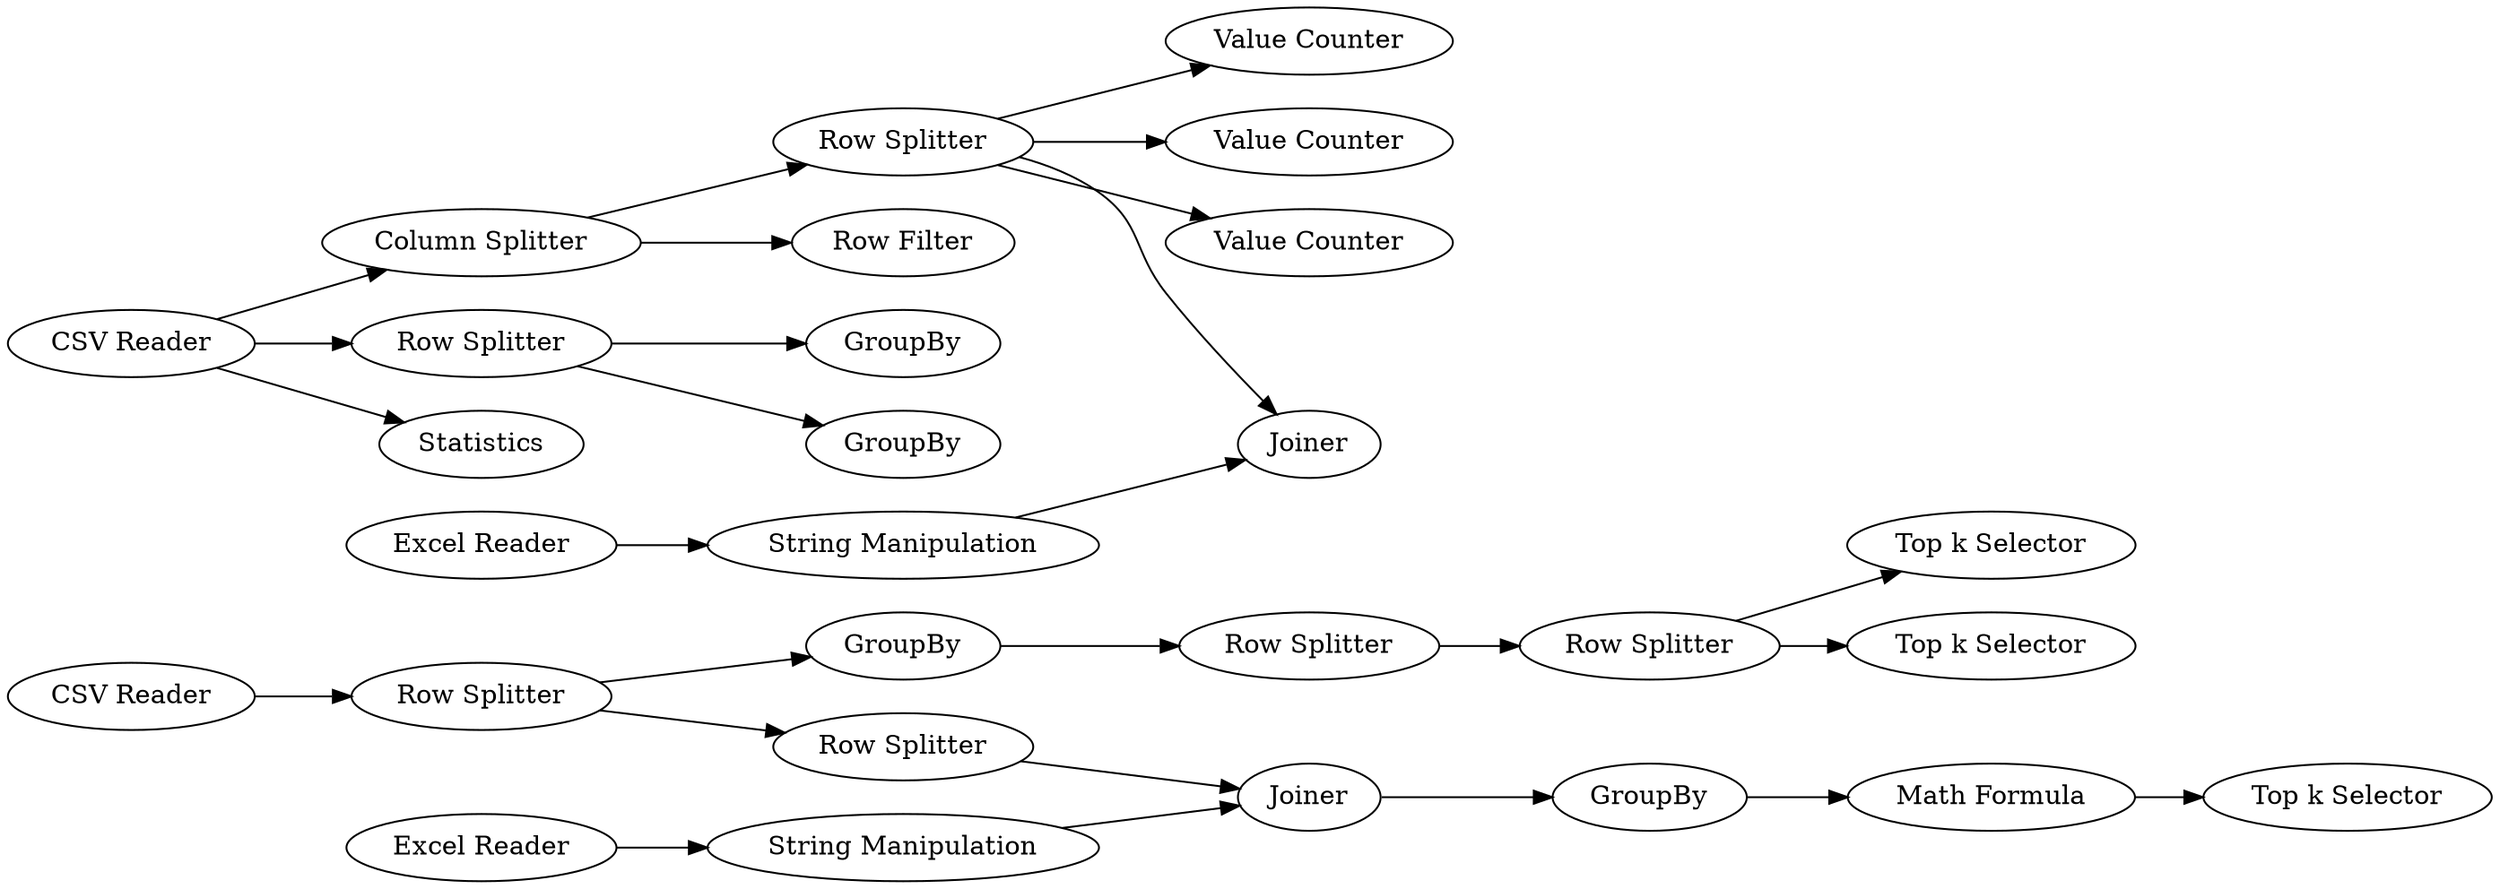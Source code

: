 digraph {
	"-495446447239963751_15" [label="String Manipulation"]
	"-495446447239963751_27" [label="Row Splitter"]
	"-5404681847089929546_15" [label="String Manipulation"]
	"-5404681847089929546_10" [label="Row Splitter"]
	"-495446447239963751_2" [label="CSV Reader"]
	"-5404681847089929546_11" [label=GroupBy]
	"-495446447239963751_25" [label="Math Formula"]
	"-495446447239963751_1" [label="Excel Reader"]
	"-5404681847089929546_4" [label="Column Splitter"]
	"-5404681847089929546_2" [label="CSV Reader"]
	"-5404681847089929546_9" [label="Value Counter"]
	"-5404681847089929546_1" [label="Excel Reader"]
	"-5404681847089929546_13" [label=GroupBy]
	"-5404681847089929546_16" [label=Joiner]
	"-5404681847089929546_12" [label="Row Splitter"]
	"-495446447239963751_20" [label=GroupBy]
	"-495446447239963751_16" [label=Joiner]
	"-495446447239963751_21" [label="Top k Selector"]
	"-5404681847089929546_8" [label="Value Counter"]
	"-495446447239963751_18" [label="Row Splitter"]
	"-495446447239963751_22" [label="Row Splitter"]
	"-5404681847089929546_6" [label="Row Filter"]
	"-495446447239963751_24" [label=GroupBy]
	"-495446447239963751_23" [label="Top k Selector"]
	"-5404681847089929546_14" [label="Value Counter"]
	"-495446447239963751_26" [label="Top k Selector"]
	"-5404681847089929546_3" [label=Statistics]
	"-495446447239963751_10" [label="Row Splitter"]
	"-495446447239963751_16" -> "-495446447239963751_24"
	"-5404681847089929546_10" -> "-5404681847089929546_14"
	"-5404681847089929546_2" -> "-5404681847089929546_12"
	"-495446447239963751_15" -> "-495446447239963751_16"
	"-495446447239963751_1" -> "-495446447239963751_15"
	"-5404681847089929546_10" -> "-5404681847089929546_9"
	"-5404681847089929546_4" -> "-5404681847089929546_10"
	"-495446447239963751_24" -> "-495446447239963751_25"
	"-495446447239963751_10" -> "-495446447239963751_27"
	"-495446447239963751_18" -> "-495446447239963751_21"
	"-495446447239963751_27" -> "-495446447239963751_16"
	"-5404681847089929546_10" -> "-5404681847089929546_8"
	"-495446447239963751_10" -> "-495446447239963751_20"
	"-5404681847089929546_2" -> "-5404681847089929546_4"
	"-5404681847089929546_10" -> "-5404681847089929546_16"
	"-5404681847089929546_1" -> "-5404681847089929546_15"
	"-5404681847089929546_12" -> "-5404681847089929546_11"
	"-5404681847089929546_2" -> "-5404681847089929546_3"
	"-495446447239963751_20" -> "-495446447239963751_22"
	"-5404681847089929546_12" -> "-5404681847089929546_13"
	"-495446447239963751_18" -> "-495446447239963751_23"
	"-495446447239963751_2" -> "-495446447239963751_10"
	"-5404681847089929546_4" -> "-5404681847089929546_6"
	"-495446447239963751_25" -> "-495446447239963751_26"
	"-5404681847089929546_15" -> "-5404681847089929546_16"
	"-495446447239963751_22" -> "-495446447239963751_18"
	rankdir=LR
}
